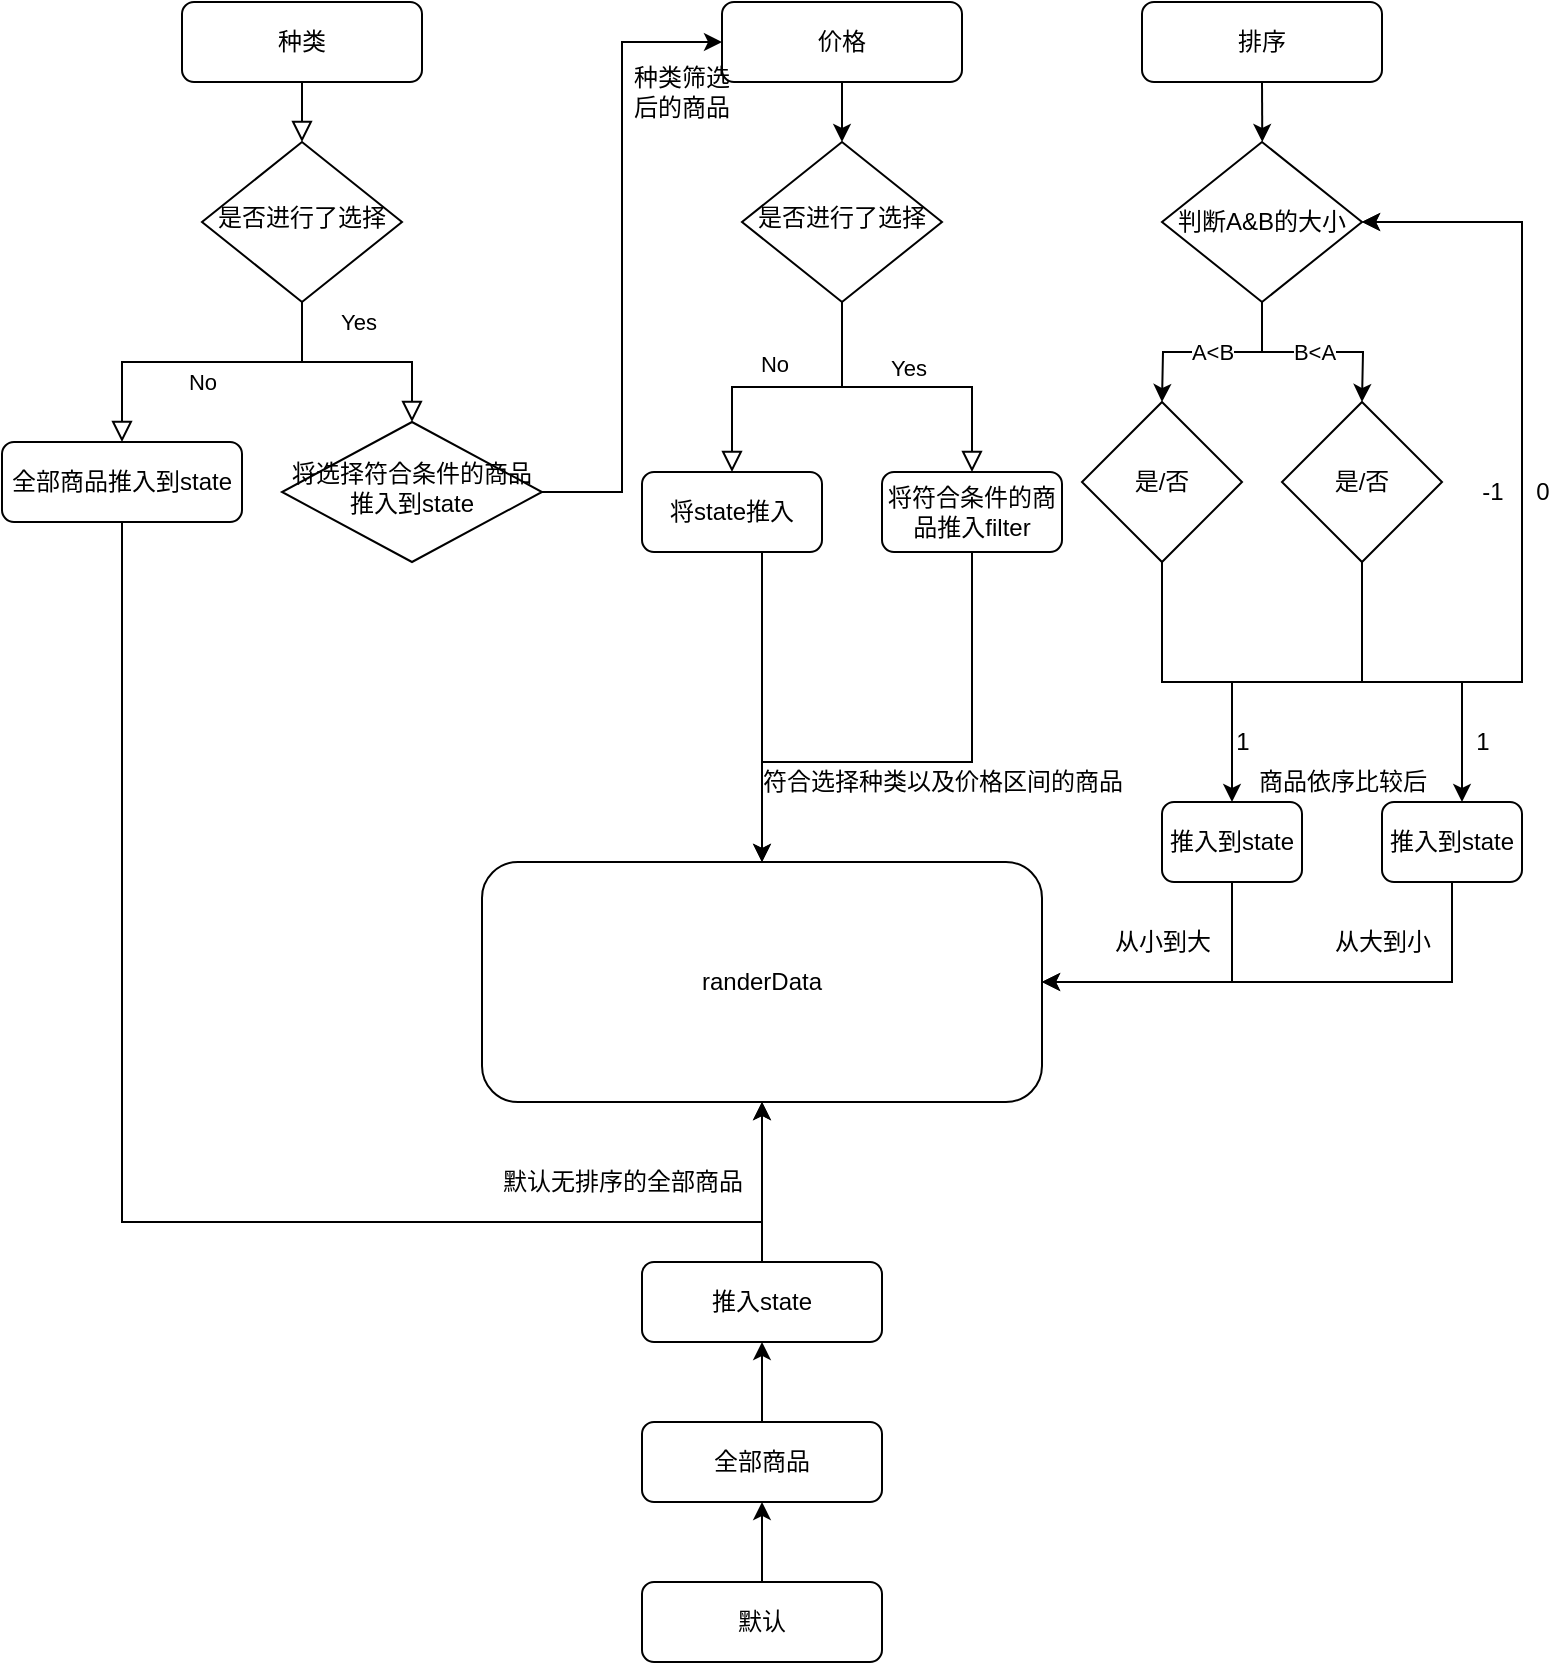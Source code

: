 <mxfile version="20.0.1" type="github">
  <diagram id="C5RBs43oDa-KdzZeNtuy" name="Page-1">
    <mxGraphModel dx="1178" dy="609" grid="1" gridSize="10" guides="1" tooltips="1" connect="1" arrows="1" fold="1" page="1" pageScale="1" pageWidth="827" pageHeight="1169" math="0" shadow="0">
      <root>
        <mxCell id="WIyWlLk6GJQsqaUBKTNV-0" />
        <mxCell id="WIyWlLk6GJQsqaUBKTNV-1" parent="WIyWlLk6GJQsqaUBKTNV-0" />
        <mxCell id="WIyWlLk6GJQsqaUBKTNV-2" value="" style="rounded=0;html=1;jettySize=auto;orthogonalLoop=1;fontSize=11;endArrow=block;endFill=0;endSize=8;strokeWidth=1;shadow=0;labelBackgroundColor=none;edgeStyle=orthogonalEdgeStyle;" parent="WIyWlLk6GJQsqaUBKTNV-1" source="WIyWlLk6GJQsqaUBKTNV-3" target="WIyWlLk6GJQsqaUBKTNV-6" edge="1">
          <mxGeometry relative="1" as="geometry" />
        </mxCell>
        <mxCell id="WIyWlLk6GJQsqaUBKTNV-3" value="种类" style="rounded=1;whiteSpace=wrap;html=1;fontSize=12;glass=0;strokeWidth=1;shadow=0;" parent="WIyWlLk6GJQsqaUBKTNV-1" vertex="1">
          <mxGeometry x="90" y="10" width="120" height="40" as="geometry" />
        </mxCell>
        <mxCell id="WIyWlLk6GJQsqaUBKTNV-4" value="Yes" style="rounded=0;html=1;jettySize=auto;orthogonalLoop=1;fontSize=11;endArrow=block;endFill=0;endSize=8;strokeWidth=1;shadow=0;labelBackgroundColor=none;edgeStyle=orthogonalEdgeStyle;" parent="WIyWlLk6GJQsqaUBKTNV-1" source="WIyWlLk6GJQsqaUBKTNV-6" target="WIyWlLk6GJQsqaUBKTNV-10" edge="1">
          <mxGeometry y="20" relative="1" as="geometry">
            <mxPoint as="offset" />
            <Array as="points">
              <mxPoint x="150" y="190" />
              <mxPoint x="205" y="190" />
            </Array>
          </mxGeometry>
        </mxCell>
        <mxCell id="WIyWlLk6GJQsqaUBKTNV-5" value="No" style="edgeStyle=orthogonalEdgeStyle;rounded=0;html=1;jettySize=auto;orthogonalLoop=1;fontSize=11;endArrow=block;endFill=0;endSize=8;strokeWidth=1;shadow=0;labelBackgroundColor=none;" parent="WIyWlLk6GJQsqaUBKTNV-1" source="WIyWlLk6GJQsqaUBKTNV-6" target="WIyWlLk6GJQsqaUBKTNV-7" edge="1">
          <mxGeometry y="10" relative="1" as="geometry">
            <mxPoint as="offset" />
            <Array as="points">
              <mxPoint x="150" y="190" />
              <mxPoint x="60" y="190" />
            </Array>
          </mxGeometry>
        </mxCell>
        <mxCell id="WIyWlLk6GJQsqaUBKTNV-6" value="是否进行了选择" style="rhombus;whiteSpace=wrap;html=1;shadow=0;fontFamily=Helvetica;fontSize=12;align=center;strokeWidth=1;spacing=6;spacingTop=-4;" parent="WIyWlLk6GJQsqaUBKTNV-1" vertex="1">
          <mxGeometry x="100" y="80" width="100" height="80" as="geometry" />
        </mxCell>
        <mxCell id="bC_j-oBZduHy3UDFGcDc-37" style="edgeStyle=orthogonalEdgeStyle;rounded=0;orthogonalLoop=1;jettySize=auto;html=1;entryX=0.5;entryY=1;entryDx=0;entryDy=0;" parent="WIyWlLk6GJQsqaUBKTNV-1" source="WIyWlLk6GJQsqaUBKTNV-7" target="bC_j-oBZduHy3UDFGcDc-35" edge="1">
          <mxGeometry relative="1" as="geometry">
            <Array as="points">
              <mxPoint x="60" y="620" />
              <mxPoint x="380" y="620" />
            </Array>
          </mxGeometry>
        </mxCell>
        <mxCell id="WIyWlLk6GJQsqaUBKTNV-7" value="全部商品推入到state" style="rounded=1;whiteSpace=wrap;html=1;fontSize=12;glass=0;strokeWidth=1;shadow=0;" parent="WIyWlLk6GJQsqaUBKTNV-1" vertex="1">
          <mxGeometry y="230" width="120" height="40" as="geometry" />
        </mxCell>
        <mxCell id="WIyWlLk6GJQsqaUBKTNV-8" value="No" style="rounded=0;html=1;jettySize=auto;orthogonalLoop=1;fontSize=11;endArrow=block;endFill=0;endSize=8;strokeWidth=1;shadow=0;labelBackgroundColor=none;edgeStyle=orthogonalEdgeStyle;exitX=0.5;exitY=1;exitDx=0;exitDy=0;" parent="WIyWlLk6GJQsqaUBKTNV-1" source="bC_j-oBZduHy3UDFGcDc-3" target="WIyWlLk6GJQsqaUBKTNV-11" edge="1">
          <mxGeometry x="0.1" y="-12" relative="1" as="geometry">
            <mxPoint as="offset" />
            <mxPoint x="400" y="220" as="sourcePoint" />
          </mxGeometry>
        </mxCell>
        <mxCell id="WIyWlLk6GJQsqaUBKTNV-9" value="Yes" style="edgeStyle=orthogonalEdgeStyle;rounded=0;html=1;jettySize=auto;orthogonalLoop=1;fontSize=11;endArrow=block;endFill=0;endSize=8;strokeWidth=1;shadow=0;labelBackgroundColor=none;exitX=0.5;exitY=1;exitDx=0;exitDy=0;" parent="WIyWlLk6GJQsqaUBKTNV-1" source="bC_j-oBZduHy3UDFGcDc-3" target="WIyWlLk6GJQsqaUBKTNV-12" edge="1">
          <mxGeometry y="10" relative="1" as="geometry">
            <mxPoint as="offset" />
            <mxPoint x="390" y="220" as="sourcePoint" />
          </mxGeometry>
        </mxCell>
        <mxCell id="bC_j-oBZduHy3UDFGcDc-9" style="edgeStyle=orthogonalEdgeStyle;rounded=0;orthogonalLoop=1;jettySize=auto;html=1;exitX=1;exitY=0.5;exitDx=0;exitDy=0;entryX=0;entryY=0.5;entryDx=0;entryDy=0;" parent="WIyWlLk6GJQsqaUBKTNV-1" source="WIyWlLk6GJQsqaUBKTNV-10" target="bC_j-oBZduHy3UDFGcDc-0" edge="1">
          <mxGeometry relative="1" as="geometry">
            <Array as="points">
              <mxPoint x="310" y="255" />
              <mxPoint x="310" y="30" />
            </Array>
          </mxGeometry>
        </mxCell>
        <mxCell id="WIyWlLk6GJQsqaUBKTNV-10" value="将选择符合条件的商品推入到state" style="rhombus;whiteSpace=wrap;html=1;shadow=0;fontFamily=Helvetica;fontSize=12;align=center;strokeWidth=1;spacing=6;spacingTop=-4;" parent="WIyWlLk6GJQsqaUBKTNV-1" vertex="1">
          <mxGeometry x="140" y="220" width="130" height="70" as="geometry" />
        </mxCell>
        <mxCell id="bC_j-oBZduHy3UDFGcDc-40" style="edgeStyle=orthogonalEdgeStyle;rounded=0;orthogonalLoop=1;jettySize=auto;html=1;entryX=0.5;entryY=0;entryDx=0;entryDy=0;" parent="WIyWlLk6GJQsqaUBKTNV-1" source="WIyWlLk6GJQsqaUBKTNV-11" target="bC_j-oBZduHy3UDFGcDc-35" edge="1">
          <mxGeometry relative="1" as="geometry">
            <Array as="points">
              <mxPoint x="380" y="440" />
            </Array>
          </mxGeometry>
        </mxCell>
        <mxCell id="WIyWlLk6GJQsqaUBKTNV-11" value="将state推入" style="rounded=1;whiteSpace=wrap;html=1;fontSize=12;glass=0;strokeWidth=1;shadow=0;" parent="WIyWlLk6GJQsqaUBKTNV-1" vertex="1">
          <mxGeometry x="320" y="245" width="90" height="40" as="geometry" />
        </mxCell>
        <mxCell id="bC_j-oBZduHy3UDFGcDc-38" style="edgeStyle=orthogonalEdgeStyle;rounded=0;orthogonalLoop=1;jettySize=auto;html=1;entryX=0.5;entryY=0;entryDx=0;entryDy=0;startArrow=none;" parent="WIyWlLk6GJQsqaUBKTNV-1" source="bC_j-oBZduHy3UDFGcDc-44" target="bC_j-oBZduHy3UDFGcDc-35" edge="1">
          <mxGeometry relative="1" as="geometry">
            <Array as="points">
              <mxPoint x="380" y="390" />
            </Array>
          </mxGeometry>
        </mxCell>
        <mxCell id="WIyWlLk6GJQsqaUBKTNV-12" value="将符合条件的商品推入filter" style="rounded=1;whiteSpace=wrap;html=1;fontSize=12;glass=0;strokeWidth=1;shadow=0;" parent="WIyWlLk6GJQsqaUBKTNV-1" vertex="1">
          <mxGeometry x="440" y="245" width="90" height="40" as="geometry" />
        </mxCell>
        <mxCell id="bC_j-oBZduHy3UDFGcDc-6" style="edgeStyle=orthogonalEdgeStyle;rounded=0;orthogonalLoop=1;jettySize=auto;html=1;exitX=0.5;exitY=1;exitDx=0;exitDy=0;entryX=0.5;entryY=0;entryDx=0;entryDy=0;" parent="WIyWlLk6GJQsqaUBKTNV-1" source="bC_j-oBZduHy3UDFGcDc-0" target="bC_j-oBZduHy3UDFGcDc-3" edge="1">
          <mxGeometry relative="1" as="geometry" />
        </mxCell>
        <mxCell id="bC_j-oBZduHy3UDFGcDc-0" value="价格" style="rounded=1;whiteSpace=wrap;html=1;fontSize=12;glass=0;strokeWidth=1;shadow=0;" parent="WIyWlLk6GJQsqaUBKTNV-1" vertex="1">
          <mxGeometry x="360" y="10" width="120" height="40" as="geometry" />
        </mxCell>
        <mxCell id="bC_j-oBZduHy3UDFGcDc-3" value="是否进行了选择" style="rhombus;whiteSpace=wrap;html=1;shadow=0;fontFamily=Helvetica;fontSize=12;align=center;strokeWidth=1;spacing=6;spacingTop=-4;" parent="WIyWlLk6GJQsqaUBKTNV-1" vertex="1">
          <mxGeometry x="370" y="80" width="100" height="80" as="geometry" />
        </mxCell>
        <mxCell id="bC_j-oBZduHy3UDFGcDc-11" style="edgeStyle=orthogonalEdgeStyle;rounded=0;orthogonalLoop=1;jettySize=auto;html=1;exitX=0.5;exitY=1;exitDx=0;exitDy=0;" parent="WIyWlLk6GJQsqaUBKTNV-1" source="bC_j-oBZduHy3UDFGcDc-10" edge="1">
          <mxGeometry relative="1" as="geometry">
            <mxPoint x="630.143" y="80" as="targetPoint" />
          </mxGeometry>
        </mxCell>
        <mxCell id="bC_j-oBZduHy3UDFGcDc-10" value="排序" style="rounded=1;whiteSpace=wrap;html=1;fontSize=12;glass=0;strokeWidth=1;shadow=0;" parent="WIyWlLk6GJQsqaUBKTNV-1" vertex="1">
          <mxGeometry x="570" y="10" width="120" height="40" as="geometry" />
        </mxCell>
        <mxCell id="bC_j-oBZduHy3UDFGcDc-13" value="A&amp;lt;B" style="edgeStyle=orthogonalEdgeStyle;rounded=0;orthogonalLoop=1;jettySize=auto;html=1;" parent="WIyWlLk6GJQsqaUBKTNV-1" source="bC_j-oBZduHy3UDFGcDc-12" edge="1">
          <mxGeometry relative="1" as="geometry">
            <mxPoint x="580" y="210" as="targetPoint" />
          </mxGeometry>
        </mxCell>
        <mxCell id="bC_j-oBZduHy3UDFGcDc-14" value="B&amp;lt;A" style="edgeStyle=orthogonalEdgeStyle;rounded=0;orthogonalLoop=1;jettySize=auto;html=1;" parent="WIyWlLk6GJQsqaUBKTNV-1" source="bC_j-oBZduHy3UDFGcDc-12" edge="1">
          <mxGeometry relative="1" as="geometry">
            <mxPoint x="680" y="210" as="targetPoint" />
          </mxGeometry>
        </mxCell>
        <mxCell id="bC_j-oBZduHy3UDFGcDc-12" value="判断A&amp;amp;B的大小" style="rhombus;whiteSpace=wrap;html=1;" parent="WIyWlLk6GJQsqaUBKTNV-1" vertex="1">
          <mxGeometry x="580" y="80" width="100" height="80" as="geometry" />
        </mxCell>
        <mxCell id="bC_j-oBZduHy3UDFGcDc-17" style="edgeStyle=orthogonalEdgeStyle;rounded=0;orthogonalLoop=1;jettySize=auto;html=1;entryX=0.5;entryY=0;entryDx=0;entryDy=0;" parent="WIyWlLk6GJQsqaUBKTNV-1" source="bC_j-oBZduHy3UDFGcDc-15" target="bC_j-oBZduHy3UDFGcDc-27" edge="1">
          <mxGeometry relative="1" as="geometry">
            <mxPoint x="580" y="360" as="targetPoint" />
            <Array as="points">
              <mxPoint x="580" y="350" />
              <mxPoint x="615" y="350" />
            </Array>
          </mxGeometry>
        </mxCell>
        <mxCell id="bC_j-oBZduHy3UDFGcDc-20" style="edgeStyle=orthogonalEdgeStyle;rounded=0;orthogonalLoop=1;jettySize=auto;html=1;exitX=0.5;exitY=1;exitDx=0;exitDy=0;entryX=1;entryY=0.5;entryDx=0;entryDy=0;" parent="WIyWlLk6GJQsqaUBKTNV-1" source="bC_j-oBZduHy3UDFGcDc-15" target="bC_j-oBZduHy3UDFGcDc-12" edge="1">
          <mxGeometry relative="1" as="geometry">
            <mxPoint x="630" y="360" as="targetPoint" />
            <Array as="points">
              <mxPoint x="580" y="350" />
              <mxPoint x="760" y="350" />
              <mxPoint x="760" y="120" />
            </Array>
          </mxGeometry>
        </mxCell>
        <mxCell id="bC_j-oBZduHy3UDFGcDc-15" value="是/否" style="rhombus;whiteSpace=wrap;html=1;" parent="WIyWlLk6GJQsqaUBKTNV-1" vertex="1">
          <mxGeometry x="540" y="210" width="80" height="80" as="geometry" />
        </mxCell>
        <mxCell id="bC_j-oBZduHy3UDFGcDc-18" style="edgeStyle=orthogonalEdgeStyle;rounded=0;orthogonalLoop=1;jettySize=auto;html=1;exitX=0.5;exitY=1;exitDx=0;exitDy=0;entryX=1;entryY=0.5;entryDx=0;entryDy=0;" parent="WIyWlLk6GJQsqaUBKTNV-1" source="bC_j-oBZduHy3UDFGcDc-16" target="bC_j-oBZduHy3UDFGcDc-12" edge="1">
          <mxGeometry relative="1" as="geometry">
            <mxPoint x="680" y="360" as="targetPoint" />
            <Array as="points">
              <mxPoint x="680" y="350" />
              <mxPoint x="760" y="350" />
              <mxPoint x="760" y="120" />
            </Array>
          </mxGeometry>
        </mxCell>
        <mxCell id="bC_j-oBZduHy3UDFGcDc-49" style="edgeStyle=orthogonalEdgeStyle;rounded=0;orthogonalLoop=1;jettySize=auto;html=1;" parent="WIyWlLk6GJQsqaUBKTNV-1" source="bC_j-oBZduHy3UDFGcDc-16" edge="1">
          <mxGeometry relative="1" as="geometry">
            <mxPoint x="730" y="410" as="targetPoint" />
            <Array as="points">
              <mxPoint x="680" y="350" />
              <mxPoint x="730" y="350" />
            </Array>
          </mxGeometry>
        </mxCell>
        <mxCell id="bC_j-oBZduHy3UDFGcDc-16" value="是/否" style="rhombus;whiteSpace=wrap;html=1;" parent="WIyWlLk6GJQsqaUBKTNV-1" vertex="1">
          <mxGeometry x="640" y="210" width="80" height="80" as="geometry" />
        </mxCell>
        <mxCell id="bC_j-oBZduHy3UDFGcDc-24" value="1" style="text;html=1;align=center;verticalAlign=middle;resizable=0;points=[];autosize=1;strokeColor=none;fillColor=none;" parent="WIyWlLk6GJQsqaUBKTNV-1" vertex="1">
          <mxGeometry x="610" y="370" width="20" height="20" as="geometry" />
        </mxCell>
        <mxCell id="bC_j-oBZduHy3UDFGcDc-25" value="-1" style="text;html=1;align=center;verticalAlign=middle;resizable=0;points=[];autosize=1;strokeColor=none;fillColor=none;" parent="WIyWlLk6GJQsqaUBKTNV-1" vertex="1">
          <mxGeometry x="730" y="245" width="30" height="20" as="geometry" />
        </mxCell>
        <mxCell id="bC_j-oBZduHy3UDFGcDc-26" value="0" style="text;html=1;align=center;verticalAlign=middle;resizable=0;points=[];autosize=1;strokeColor=none;fillColor=none;" parent="WIyWlLk6GJQsqaUBKTNV-1" vertex="1">
          <mxGeometry x="760" y="245" width="20" height="20" as="geometry" />
        </mxCell>
        <mxCell id="bC_j-oBZduHy3UDFGcDc-39" style="edgeStyle=orthogonalEdgeStyle;rounded=0;orthogonalLoop=1;jettySize=auto;html=1;entryX=1;entryY=0.5;entryDx=0;entryDy=0;" parent="WIyWlLk6GJQsqaUBKTNV-1" source="bC_j-oBZduHy3UDFGcDc-27" target="bC_j-oBZduHy3UDFGcDc-35" edge="1">
          <mxGeometry relative="1" as="geometry">
            <Array as="points">
              <mxPoint x="615" y="500" />
            </Array>
          </mxGeometry>
        </mxCell>
        <mxCell id="bC_j-oBZduHy3UDFGcDc-27" value="推入到state" style="rounded=1;whiteSpace=wrap;html=1;fontSize=12;glass=0;strokeWidth=1;shadow=0;" parent="WIyWlLk6GJQsqaUBKTNV-1" vertex="1">
          <mxGeometry x="580" y="410" width="70" height="40" as="geometry" />
        </mxCell>
        <mxCell id="bC_j-oBZduHy3UDFGcDc-29" style="edgeStyle=orthogonalEdgeStyle;rounded=0;orthogonalLoop=1;jettySize=auto;html=1;" parent="WIyWlLk6GJQsqaUBKTNV-1" source="bC_j-oBZduHy3UDFGcDc-28" edge="1">
          <mxGeometry relative="1" as="geometry">
            <mxPoint x="380" y="760" as="targetPoint" />
          </mxGeometry>
        </mxCell>
        <mxCell id="bC_j-oBZduHy3UDFGcDc-28" value="默认" style="rounded=1;whiteSpace=wrap;html=1;fontSize=12;glass=0;strokeWidth=1;shadow=0;" parent="WIyWlLk6GJQsqaUBKTNV-1" vertex="1">
          <mxGeometry x="320" y="800" width="120" height="40" as="geometry" />
        </mxCell>
        <mxCell id="bC_j-oBZduHy3UDFGcDc-33" style="edgeStyle=orthogonalEdgeStyle;rounded=0;orthogonalLoop=1;jettySize=auto;html=1;" parent="WIyWlLk6GJQsqaUBKTNV-1" source="bC_j-oBZduHy3UDFGcDc-32" edge="1">
          <mxGeometry relative="1" as="geometry">
            <mxPoint x="380" y="680" as="targetPoint" />
          </mxGeometry>
        </mxCell>
        <mxCell id="bC_j-oBZduHy3UDFGcDc-32" value="全部商品" style="rounded=1;whiteSpace=wrap;html=1;fontSize=12;glass=0;strokeWidth=1;shadow=0;" parent="WIyWlLk6GJQsqaUBKTNV-1" vertex="1">
          <mxGeometry x="320" y="720" width="120" height="40" as="geometry" />
        </mxCell>
        <mxCell id="bC_j-oBZduHy3UDFGcDc-36" style="edgeStyle=orthogonalEdgeStyle;rounded=0;orthogonalLoop=1;jettySize=auto;html=1;entryX=0.5;entryY=1;entryDx=0;entryDy=0;" parent="WIyWlLk6GJQsqaUBKTNV-1" source="bC_j-oBZduHy3UDFGcDc-34" target="bC_j-oBZduHy3UDFGcDc-35" edge="1">
          <mxGeometry relative="1" as="geometry">
            <Array as="points">
              <mxPoint x="380" y="580" />
              <mxPoint x="380" y="580" />
            </Array>
          </mxGeometry>
        </mxCell>
        <mxCell id="bC_j-oBZduHy3UDFGcDc-34" value="推入state" style="rounded=1;whiteSpace=wrap;html=1;fontSize=12;glass=0;strokeWidth=1;shadow=0;" parent="WIyWlLk6GJQsqaUBKTNV-1" vertex="1">
          <mxGeometry x="320" y="640" width="120" height="40" as="geometry" />
        </mxCell>
        <mxCell id="bC_j-oBZduHy3UDFGcDc-35" value="randerData" style="rounded=1;whiteSpace=wrap;html=1;fontSize=12;glass=0;strokeWidth=1;shadow=0;" parent="WIyWlLk6GJQsqaUBKTNV-1" vertex="1">
          <mxGeometry x="240" y="440" width="280" height="120" as="geometry" />
        </mxCell>
        <mxCell id="bC_j-oBZduHy3UDFGcDc-41" value="默认无排序的全部商品" style="text;html=1;align=center;verticalAlign=middle;resizable=0;points=[];autosize=1;strokeColor=none;fillColor=none;" parent="WIyWlLk6GJQsqaUBKTNV-1" vertex="1">
          <mxGeometry x="240" y="590" width="140" height="20" as="geometry" />
        </mxCell>
        <mxCell id="bC_j-oBZduHy3UDFGcDc-43" value="种类筛选后的商品" style="text;html=1;strokeColor=none;fillColor=none;align=center;verticalAlign=middle;whiteSpace=wrap;rounded=0;" parent="WIyWlLk6GJQsqaUBKTNV-1" vertex="1">
          <mxGeometry x="310" y="30" width="60" height="50" as="geometry" />
        </mxCell>
        <mxCell id="bC_j-oBZduHy3UDFGcDc-48" value="商品依序比较后" style="text;html=1;align=center;verticalAlign=middle;resizable=0;points=[];autosize=1;strokeColor=none;fillColor=none;" parent="WIyWlLk6GJQsqaUBKTNV-1" vertex="1">
          <mxGeometry x="620" y="390" width="100" height="20" as="geometry" />
        </mxCell>
        <mxCell id="bC_j-oBZduHy3UDFGcDc-52" style="edgeStyle=orthogonalEdgeStyle;rounded=0;orthogonalLoop=1;jettySize=auto;html=1;entryX=1;entryY=0.5;entryDx=0;entryDy=0;" parent="WIyWlLk6GJQsqaUBKTNV-1" source="bC_j-oBZduHy3UDFGcDc-50" target="bC_j-oBZduHy3UDFGcDc-35" edge="1">
          <mxGeometry relative="1" as="geometry">
            <Array as="points">
              <mxPoint x="725" y="500" />
            </Array>
          </mxGeometry>
        </mxCell>
        <mxCell id="bC_j-oBZduHy3UDFGcDc-50" value="推入到state" style="rounded=1;whiteSpace=wrap;html=1;fontSize=12;glass=0;strokeWidth=1;shadow=0;" parent="WIyWlLk6GJQsqaUBKTNV-1" vertex="1">
          <mxGeometry x="690" y="410" width="70" height="40" as="geometry" />
        </mxCell>
        <mxCell id="bC_j-oBZduHy3UDFGcDc-51" value="1" style="text;html=1;align=center;verticalAlign=middle;resizable=0;points=[];autosize=1;strokeColor=none;fillColor=none;" parent="WIyWlLk6GJQsqaUBKTNV-1" vertex="1">
          <mxGeometry x="730" y="370" width="20" height="20" as="geometry" />
        </mxCell>
        <mxCell id="bC_j-oBZduHy3UDFGcDc-53" value="从小到大" style="text;html=1;align=center;verticalAlign=middle;resizable=0;points=[];autosize=1;strokeColor=none;fillColor=none;" parent="WIyWlLk6GJQsqaUBKTNV-1" vertex="1">
          <mxGeometry x="550" y="470" width="60" height="20" as="geometry" />
        </mxCell>
        <mxCell id="bC_j-oBZduHy3UDFGcDc-54" value="从大到小" style="text;html=1;align=center;verticalAlign=middle;resizable=0;points=[];autosize=1;strokeColor=none;fillColor=none;" parent="WIyWlLk6GJQsqaUBKTNV-1" vertex="1">
          <mxGeometry x="660" y="470" width="60" height="20" as="geometry" />
        </mxCell>
        <mxCell id="bC_j-oBZduHy3UDFGcDc-44" value="符合选择种类以及价格区间的商品" style="text;html=1;align=center;verticalAlign=middle;resizable=0;points=[];autosize=1;strokeColor=none;fillColor=none;" parent="WIyWlLk6GJQsqaUBKTNV-1" vertex="1">
          <mxGeometry x="370" y="390" width="200" height="20" as="geometry" />
        </mxCell>
        <mxCell id="aWPtKFEeljNalWlG0215-0" value="" style="edgeStyle=orthogonalEdgeStyle;rounded=0;orthogonalLoop=1;jettySize=auto;html=1;endArrow=none;" edge="1" parent="WIyWlLk6GJQsqaUBKTNV-1" source="WIyWlLk6GJQsqaUBKTNV-12">
          <mxGeometry relative="1" as="geometry">
            <Array as="points">
              <mxPoint x="485" y="390" />
              <mxPoint x="381" y="390" />
            </Array>
            <mxPoint x="485.029" y="285" as="sourcePoint" />
            <mxPoint x="380" y="390" as="targetPoint" />
          </mxGeometry>
        </mxCell>
      </root>
    </mxGraphModel>
  </diagram>
</mxfile>
